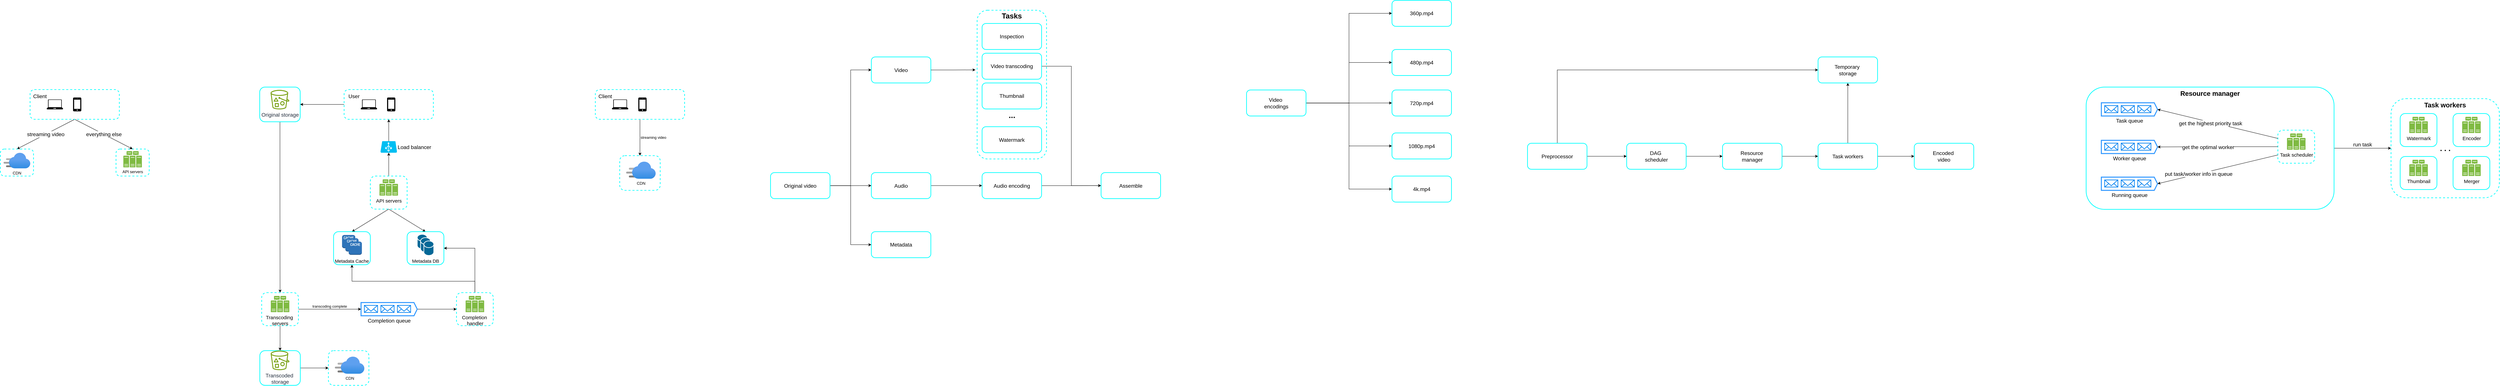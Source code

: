 <mxfile version="25.0.3">
  <diagram name="Page-1" id="iShj6CPr5NxjhSrO0xrF">
    <mxGraphModel dx="1194" dy="772" grid="1" gridSize="10" guides="1" tooltips="1" connect="1" arrows="1" fold="1" page="1" pageScale="1" pageWidth="827" pageHeight="1169" math="0" shadow="0">
      <root>
        <mxCell id="0" />
        <mxCell id="1" parent="0" />
        <mxCell id="FyGeb_OYtn_ZvdkcyGmn-1" value="Task workers" style="rounded=1;whiteSpace=wrap;html=1;strokeColor=#00FFFF;strokeWidth=2;verticalAlign=top;fontSize=20;fontStyle=1;dashed=1;" vertex="1" parent="1">
          <mxGeometry x="7492.38" y="377.5" width="327.62" height="300" as="geometry" />
        </mxCell>
        <mxCell id="FyGeb_OYtn_ZvdkcyGmn-2" value="run task" style="edgeStyle=orthogonalEdgeStyle;rounded=0;orthogonalLoop=1;jettySize=auto;html=1;entryX=0;entryY=0.5;entryDx=0;entryDy=0;labelPosition=center;verticalLabelPosition=top;align=center;verticalAlign=bottom;fontSize=16;" edge="1" parent="1" source="FyGeb_OYtn_ZvdkcyGmn-3" target="FyGeb_OYtn_ZvdkcyGmn-1">
          <mxGeometry x="-0.004" relative="1" as="geometry">
            <mxPoint as="offset" />
          </mxGeometry>
        </mxCell>
        <mxCell id="FyGeb_OYtn_ZvdkcyGmn-3" value="Resource manager" style="rounded=1;whiteSpace=wrap;html=1;strokeColor=#00FFFF;strokeWidth=2;labelPosition=center;verticalLabelPosition=middle;align=center;verticalAlign=top;fontSize=20;fontStyle=1" vertex="1" parent="1">
          <mxGeometry x="6570" y="342.5" width="750" height="370" as="geometry" />
        </mxCell>
        <mxCell id="FyGeb_OYtn_ZvdkcyGmn-4" value="" style="rounded=1;whiteSpace=wrap;html=1;strokeColor=#00FFFF;strokeWidth=2;dashed=1;" vertex="1" parent="1">
          <mxGeometry x="1252.51" y="1140" width="122.5" height="105" as="geometry" />
        </mxCell>
        <mxCell id="FyGeb_OYtn_ZvdkcyGmn-5" style="edgeStyle=orthogonalEdgeStyle;rounded=0;orthogonalLoop=1;jettySize=auto;html=1;entryX=0.5;entryY=0;entryDx=0;entryDy=0;" edge="1" parent="1" source="FyGeb_OYtn_ZvdkcyGmn-6" target="FyGeb_OYtn_ZvdkcyGmn-48">
          <mxGeometry relative="1" as="geometry" />
        </mxCell>
        <mxCell id="FyGeb_OYtn_ZvdkcyGmn-6" value="" style="rounded=1;whiteSpace=wrap;html=1;strokeColor=#00FFFF;strokeWidth=2;" vertex="1" parent="1">
          <mxGeometry x="1044.65" y="342.5" width="122.5" height="105" as="geometry" />
        </mxCell>
        <mxCell id="FyGeb_OYtn_ZvdkcyGmn-7" value="" style="rounded=1;whiteSpace=wrap;html=1;spacingLeft=0;spacingTop=0;strokeColor=#00FFFF;strokeWidth=2;dashed=1;fontSize=16;spacing=0;" vertex="1" parent="1">
          <mxGeometry x="610" y="530" width="100.38" height="81.75" as="geometry" />
        </mxCell>
        <mxCell id="FyGeb_OYtn_ZvdkcyGmn-8" value="streaming video" style="rounded=0;orthogonalLoop=1;jettySize=auto;html=1;entryX=0.5;entryY=0;entryDx=0;entryDy=0;exitX=0.5;exitY=1;exitDx=0;exitDy=0;fontSize=16;" edge="1" parent="1" source="FyGeb_OYtn_ZvdkcyGmn-10" target="FyGeb_OYtn_ZvdkcyGmn-14">
          <mxGeometry relative="1" as="geometry" />
        </mxCell>
        <mxCell id="FyGeb_OYtn_ZvdkcyGmn-9" value="everything else" style="rounded=0;orthogonalLoop=1;jettySize=auto;html=1;entryX=0.5;entryY=0;entryDx=0;entryDy=0;exitX=0.5;exitY=1;exitDx=0;exitDy=0;fontSize=16;" edge="1" parent="1" source="FyGeb_OYtn_ZvdkcyGmn-10" target="FyGeb_OYtn_ZvdkcyGmn-7">
          <mxGeometry relative="1" as="geometry" />
        </mxCell>
        <mxCell id="FyGeb_OYtn_ZvdkcyGmn-10" value="Client" style="rounded=1;whiteSpace=wrap;html=1;spacingLeft=-210;spacingTop=-50;strokeColor=#00FFFF;strokeWidth=2;dashed=1;fontSize=16;" vertex="1" parent="1">
          <mxGeometry x="350" y="350" width="270" height="90" as="geometry" />
        </mxCell>
        <mxCell id="FyGeb_OYtn_ZvdkcyGmn-11" value="" style="sketch=0;aspect=fixed;pointerEvents=1;shadow=0;dashed=0;html=1;strokeColor=none;labelPosition=center;verticalLabelPosition=bottom;verticalAlign=top;align=center;fillColor=#000000;shape=mxgraph.azure.laptop" vertex="1" parent="1">
          <mxGeometry x="400" y="380" width="50" height="30" as="geometry" />
        </mxCell>
        <mxCell id="FyGeb_OYtn_ZvdkcyGmn-12" value="" style="sketch=0;pointerEvents=1;shadow=0;dashed=0;html=1;strokeColor=none;fillColor=#000000;labelPosition=center;verticalLabelPosition=bottom;verticalAlign=top;outlineConnect=0;align=center;shape=mxgraph.office.devices.cell_phone_iphone_standalone;" vertex="1" parent="1">
          <mxGeometry x="480" y="374" width="25" height="42" as="geometry" />
        </mxCell>
        <mxCell id="FyGeb_OYtn_ZvdkcyGmn-13" value="" style="shape=image;html=1;verticalAlign=top;verticalLabelPosition=bottom;labelBackgroundColor=#ffffff;imageAspect=0;aspect=fixed;image=https://cdn0.iconfinder.com/data/icons/iphone-7-airpods-icons-solid-style/24/apple-tv-box-128.png" vertex="1" parent="1">
          <mxGeometry x="530" y="360" width="70" height="70" as="geometry" />
        </mxCell>
        <mxCell id="FyGeb_OYtn_ZvdkcyGmn-14" value="" style="rounded=1;whiteSpace=wrap;html=1;spacingLeft=0;spacingTop=0;strokeColor=#00FFFF;strokeWidth=2;dashed=1;fontSize=16;spacing=0;" vertex="1" parent="1">
          <mxGeometry x="260" y="530" width="100.38" height="81.75" as="geometry" />
        </mxCell>
        <mxCell id="FyGeb_OYtn_ZvdkcyGmn-15" value="CDN" style="image;aspect=fixed;html=1;points=[];align=center;fontSize=12;image=img/lib/azure2/app_services/CDN_Profiles.svg;" vertex="1" parent="1">
          <mxGeometry x="269.81" y="541.12" width="80.75" height="47.5" as="geometry" />
        </mxCell>
        <mxCell id="FyGeb_OYtn_ZvdkcyGmn-16" value="API servers" style="sketch=0;pointerEvents=1;shadow=0;dashed=0;html=1;strokeColor=none;fillColor=#505050;labelPosition=center;verticalLabelPosition=bottom;verticalAlign=top;outlineConnect=0;align=center;shape=mxgraph.office.servers.server_farm;fillColor=#7FBA42;" vertex="1" parent="1">
          <mxGeometry x="632.19" y="536.38" width="56" height="49" as="geometry" />
        </mxCell>
        <mxCell id="FyGeb_OYtn_ZvdkcyGmn-17" style="edgeStyle=orthogonalEdgeStyle;rounded=0;orthogonalLoop=1;jettySize=auto;html=1;entryX=1;entryY=0.5;entryDx=0;entryDy=0;" edge="1" parent="1" source="FyGeb_OYtn_ZvdkcyGmn-18" target="FyGeb_OYtn_ZvdkcyGmn-6">
          <mxGeometry relative="1" as="geometry" />
        </mxCell>
        <mxCell id="FyGeb_OYtn_ZvdkcyGmn-18" value="User" style="rounded=1;whiteSpace=wrap;html=1;spacingLeft=-210;spacingTop=-50;strokeColor=#00FFFF;strokeWidth=2;dashed=1;fontSize=16;" vertex="1" parent="1">
          <mxGeometry x="1300" y="350" width="270" height="90" as="geometry" />
        </mxCell>
        <mxCell id="FyGeb_OYtn_ZvdkcyGmn-19" value="" style="sketch=0;aspect=fixed;pointerEvents=1;shadow=0;dashed=0;html=1;strokeColor=none;labelPosition=center;verticalLabelPosition=bottom;verticalAlign=top;align=center;fillColor=#000000;shape=mxgraph.azure.laptop" vertex="1" parent="1">
          <mxGeometry x="1350" y="380" width="50" height="30" as="geometry" />
        </mxCell>
        <mxCell id="FyGeb_OYtn_ZvdkcyGmn-20" value="" style="sketch=0;pointerEvents=1;shadow=0;dashed=0;html=1;strokeColor=none;fillColor=#000000;labelPosition=center;verticalLabelPosition=bottom;verticalAlign=top;outlineConnect=0;align=center;shape=mxgraph.office.devices.cell_phone_iphone_standalone;" vertex="1" parent="1">
          <mxGeometry x="1430" y="374" width="25" height="42" as="geometry" />
        </mxCell>
        <mxCell id="FyGeb_OYtn_ZvdkcyGmn-21" value="" style="shape=image;html=1;verticalAlign=top;verticalLabelPosition=bottom;labelBackgroundColor=#ffffff;imageAspect=0;aspect=fixed;image=https://cdn0.iconfinder.com/data/icons/iphone-7-airpods-icons-solid-style/24/apple-tv-box-128.png" vertex="1" parent="1">
          <mxGeometry x="1480" y="360" width="70" height="70" as="geometry" />
        </mxCell>
        <mxCell id="FyGeb_OYtn_ZvdkcyGmn-22" value="Original storage" style="sketch=0;outlineConnect=0;fontColor=#232F3E;gradientColor=none;fillColor=#7AA116;strokeColor=none;dashed=0;verticalLabelPosition=bottom;verticalAlign=top;align=center;html=1;fontSize=16;fontStyle=0;aspect=fixed;pointerEvents=1;shape=mxgraph.aws4.bucket_with_objects;" vertex="1" parent="1">
          <mxGeometry x="1077.53" y="351" width="56.73" height="59" as="geometry" />
        </mxCell>
        <mxCell id="FyGeb_OYtn_ZvdkcyGmn-23" style="edgeStyle=orthogonalEdgeStyle;rounded=0;orthogonalLoop=1;jettySize=auto;html=1;entryX=0.5;entryY=0;entryDx=0;entryDy=0;startArrow=classic;startFill=1;endArrow=none;endFill=0;" edge="1" parent="1" source="FyGeb_OYtn_ZvdkcyGmn-24" target="FyGeb_OYtn_ZvdkcyGmn-28">
          <mxGeometry relative="1" as="geometry" />
        </mxCell>
        <mxCell id="FyGeb_OYtn_ZvdkcyGmn-24" value="Load balancer" style="verticalLabelPosition=middle;html=1;verticalAlign=middle;align=left;strokeColor=none;fillColor=#00BEF2;shape=mxgraph.azure.azure_load_balancer;labelPosition=right;fontSize=16;" vertex="1" parent="1">
          <mxGeometry x="1410" y="506.12" width="50" height="35" as="geometry" />
        </mxCell>
        <mxCell id="FyGeb_OYtn_ZvdkcyGmn-25" style="edgeStyle=orthogonalEdgeStyle;rounded=0;orthogonalLoop=1;jettySize=auto;html=1;entryX=0.5;entryY=0;entryDx=0;entryDy=0;entryPerimeter=0;startArrow=classic;startFill=1;endArrow=none;endFill=0;" edge="1" parent="1" source="FyGeb_OYtn_ZvdkcyGmn-18" target="FyGeb_OYtn_ZvdkcyGmn-24">
          <mxGeometry relative="1" as="geometry" />
        </mxCell>
        <mxCell id="FyGeb_OYtn_ZvdkcyGmn-26" style="rounded=0;orthogonalLoop=1;jettySize=auto;html=1;exitX=0.5;exitY=1;exitDx=0;exitDy=0;entryX=0.5;entryY=0;entryDx=0;entryDy=0;" edge="1" parent="1" source="FyGeb_OYtn_ZvdkcyGmn-28" target="FyGeb_OYtn_ZvdkcyGmn-30">
          <mxGeometry relative="1" as="geometry" />
        </mxCell>
        <mxCell id="FyGeb_OYtn_ZvdkcyGmn-27" style="rounded=0;orthogonalLoop=1;jettySize=auto;html=1;entryX=0.5;entryY=0;entryDx=0;entryDy=0;exitX=0.5;exitY=1;exitDx=0;exitDy=0;" edge="1" parent="1" source="FyGeb_OYtn_ZvdkcyGmn-28" target="FyGeb_OYtn_ZvdkcyGmn-31">
          <mxGeometry relative="1" as="geometry" />
        </mxCell>
        <mxCell id="FyGeb_OYtn_ZvdkcyGmn-28" value="" style="rounded=1;whiteSpace=wrap;html=1;strokeColor=#00FFFF;strokeWidth=2;dashed=1;" vertex="1" parent="1">
          <mxGeometry x="1379.38" y="611.75" width="111.25" height="100" as="geometry" />
        </mxCell>
        <mxCell id="FyGeb_OYtn_ZvdkcyGmn-29" value="&lt;font style=&quot;font-size: 15px;&quot;&gt;API servers&lt;/font&gt;" style="sketch=0;pointerEvents=1;shadow=0;dashed=0;html=1;strokeColor=none;fillColor=#505050;labelPosition=center;verticalLabelPosition=bottom;verticalAlign=top;outlineConnect=0;align=center;shape=mxgraph.office.servers.server_farm;fillColor=#7FBA42;" vertex="1" parent="1">
          <mxGeometry x="1407.01" y="621.75" width="56" height="49" as="geometry" />
        </mxCell>
        <mxCell id="FyGeb_OYtn_ZvdkcyGmn-30" value="Metadata Cache" style="rounded=1;whiteSpace=wrap;html=1;strokeColor=#00FFFF;strokeWidth=2;fontSize=14;verticalAlign=bottom;" vertex="1" parent="1">
          <mxGeometry x="1268.13" y="780" width="111.25" height="100" as="geometry" />
        </mxCell>
        <mxCell id="FyGeb_OYtn_ZvdkcyGmn-31" value="Metadata DB" style="rounded=1;whiteSpace=wrap;html=1;strokeColor=#00FFFF;strokeWidth=2;verticalAlign=bottom;fontSize=14;" vertex="1" parent="1">
          <mxGeometry x="1490.63" y="780" width="111.25" height="100" as="geometry" />
        </mxCell>
        <mxCell id="FyGeb_OYtn_ZvdkcyGmn-32" value="" style="outlineConnect=0;dashed=0;verticalLabelPosition=bottom;verticalAlign=top;align=center;html=1;shape=mxgraph.aws3.cache_node;fillColor=#2E73B8;gradientColor=none;" vertex="1" parent="1">
          <mxGeometry x="1293.76" y="790" width="40" height="40" as="geometry" />
        </mxCell>
        <mxCell id="FyGeb_OYtn_ZvdkcyGmn-33" value="" style="outlineConnect=0;dashed=0;verticalLabelPosition=bottom;verticalAlign=top;align=center;html=1;shape=mxgraph.aws3.cache_node;fillColor=#2E73B8;gradientColor=none;" vertex="1" parent="1">
          <mxGeometry x="1303.76" y="800" width="40" height="40" as="geometry" />
        </mxCell>
        <mxCell id="FyGeb_OYtn_ZvdkcyGmn-34" value="" style="outlineConnect=0;dashed=0;verticalLabelPosition=bottom;verticalAlign=top;align=center;html=1;shape=mxgraph.aws3.cache_node;fillColor=#2E73B8;gradientColor=none;" vertex="1" parent="1">
          <mxGeometry x="1313.76" y="810" width="40" height="40" as="geometry" />
        </mxCell>
        <mxCell id="FyGeb_OYtn_ZvdkcyGmn-35" value="" style="shape=mxgraph.cisco.storage.relational_database;html=1;pointerEvents=1;dashed=0;fillColor=#036897;strokeColor=#ffffff;strokeWidth=2;verticalLabelPosition=bottom;verticalAlign=top;align=center;outlineConnect=0;" vertex="1" parent="1">
          <mxGeometry x="1521.26" y="788" width="30" height="44" as="geometry" />
        </mxCell>
        <mxCell id="FyGeb_OYtn_ZvdkcyGmn-36" value="" style="shape=mxgraph.cisco.storage.relational_database;html=1;pointerEvents=1;dashed=0;fillColor=#036897;strokeColor=#ffffff;strokeWidth=2;verticalLabelPosition=bottom;verticalAlign=top;align=center;outlineConnect=0;" vertex="1" parent="1">
          <mxGeometry x="1531.26" y="798" width="30" height="44" as="geometry" />
        </mxCell>
        <mxCell id="FyGeb_OYtn_ZvdkcyGmn-37" value="" style="shape=mxgraph.cisco.storage.relational_database;html=1;pointerEvents=1;dashed=0;fillColor=#036897;strokeColor=#ffffff;strokeWidth=2;verticalLabelPosition=bottom;verticalAlign=top;align=center;outlineConnect=0;" vertex="1" parent="1">
          <mxGeometry x="1541.26" y="808" width="30" height="44" as="geometry" />
        </mxCell>
        <mxCell id="FyGeb_OYtn_ZvdkcyGmn-38" style="edgeStyle=orthogonalEdgeStyle;rounded=0;orthogonalLoop=1;jettySize=auto;html=1;" edge="1" parent="1" source="FyGeb_OYtn_ZvdkcyGmn-39" target="FyGeb_OYtn_ZvdkcyGmn-45">
          <mxGeometry relative="1" as="geometry" />
        </mxCell>
        <mxCell id="FyGeb_OYtn_ZvdkcyGmn-39" value="Completion queue" style="html=1;shadow=0;dashed=0;align=center;verticalAlign=top;shape=mxgraph.arrows2.arrow;dy=0;dx=10;notch=0;strokeWidth=3;strokeColor=#3399FF;labelPosition=center;verticalLabelPosition=bottom;fontSize=16;spacing=0;" vertex="1" parent="1">
          <mxGeometry x="1351.26" y="994.5" width="170" height="40" as="geometry" />
        </mxCell>
        <mxCell id="FyGeb_OYtn_ZvdkcyGmn-40" value="" style="html=1;verticalLabelPosition=bottom;align=center;labelBackgroundColor=#ffffff;verticalAlign=top;strokeWidth=2;strokeColor=#0080F0;shadow=0;dashed=0;shape=mxgraph.ios7.icons.mail;" vertex="1" parent="1">
          <mxGeometry x="1361.26" y="1003" width="40" height="21.5" as="geometry" />
        </mxCell>
        <mxCell id="FyGeb_OYtn_ZvdkcyGmn-41" value="" style="html=1;verticalLabelPosition=bottom;align=center;labelBackgroundColor=#ffffff;verticalAlign=top;strokeWidth=2;strokeColor=#0080F0;shadow=0;dashed=0;shape=mxgraph.ios7.icons.mail;" vertex="1" parent="1">
          <mxGeometry x="1461.26" y="1003" width="40" height="21.5" as="geometry" />
        </mxCell>
        <mxCell id="FyGeb_OYtn_ZvdkcyGmn-42" value="" style="html=1;verticalLabelPosition=bottom;align=center;labelBackgroundColor=#ffffff;verticalAlign=top;strokeWidth=2;strokeColor=#0080F0;shadow=0;dashed=0;shape=mxgraph.ios7.icons.mail;" vertex="1" parent="1">
          <mxGeometry x="1411.26" y="1003" width="40" height="21.5" as="geometry" />
        </mxCell>
        <mxCell id="FyGeb_OYtn_ZvdkcyGmn-43" style="edgeStyle=orthogonalEdgeStyle;rounded=0;orthogonalLoop=1;jettySize=auto;html=1;entryX=1;entryY=0.5;entryDx=0;entryDy=0;" edge="1" parent="1" source="FyGeb_OYtn_ZvdkcyGmn-45" target="FyGeb_OYtn_ZvdkcyGmn-31">
          <mxGeometry relative="1" as="geometry">
            <Array as="points">
              <mxPoint x="1696" y="830" />
            </Array>
          </mxGeometry>
        </mxCell>
        <mxCell id="FyGeb_OYtn_ZvdkcyGmn-44" style="edgeStyle=orthogonalEdgeStyle;rounded=0;orthogonalLoop=1;jettySize=auto;html=1;entryX=0.5;entryY=1;entryDx=0;entryDy=0;" edge="1" parent="1" source="FyGeb_OYtn_ZvdkcyGmn-45" target="FyGeb_OYtn_ZvdkcyGmn-30">
          <mxGeometry relative="1" as="geometry">
            <Array as="points">
              <mxPoint x="1696" y="930" />
              <mxPoint x="1324" y="930" />
            </Array>
          </mxGeometry>
        </mxCell>
        <mxCell id="FyGeb_OYtn_ZvdkcyGmn-45" value="" style="rounded=1;whiteSpace=wrap;html=1;strokeColor=#00FFFF;strokeWidth=2;dashed=1;" vertex="1" parent="1">
          <mxGeometry x="1640" y="964.5" width="111.25" height="100" as="geometry" />
        </mxCell>
        <mxCell id="FyGeb_OYtn_ZvdkcyGmn-46" value="&lt;font style=&quot;font-size: 15px;&quot;&gt;Completion&amp;nbsp;&lt;/font&gt;&lt;div&gt;&lt;font style=&quot;font-size: 15px;&quot;&gt;handler&lt;/font&gt;&lt;/div&gt;" style="sketch=0;pointerEvents=1;shadow=0;dashed=0;html=1;strokeColor=none;fillColor=#505050;labelPosition=center;verticalLabelPosition=bottom;verticalAlign=top;outlineConnect=0;align=center;shape=mxgraph.office.servers.server_farm;fillColor=#7FBA42;" vertex="1" parent="1">
          <mxGeometry x="1667.63" y="974.5" width="56" height="49" as="geometry" />
        </mxCell>
        <mxCell id="FyGeb_OYtn_ZvdkcyGmn-47" style="edgeStyle=orthogonalEdgeStyle;rounded=0;orthogonalLoop=1;jettySize=auto;html=1;entryX=0.5;entryY=0;entryDx=0;entryDy=0;" edge="1" parent="1" source="FyGeb_OYtn_ZvdkcyGmn-48" target="FyGeb_OYtn_ZvdkcyGmn-52">
          <mxGeometry relative="1" as="geometry" />
        </mxCell>
        <mxCell id="FyGeb_OYtn_ZvdkcyGmn-48" value="" style="rounded=1;whiteSpace=wrap;html=1;strokeColor=#00FFFF;strokeWidth=2;dashed=1;" vertex="1" parent="1">
          <mxGeometry x="1050.63" y="964.5" width="111.25" height="100" as="geometry" />
        </mxCell>
        <mxCell id="FyGeb_OYtn_ZvdkcyGmn-49" value="&lt;font style=&quot;font-size: 15px;&quot;&gt;Transcoding&amp;nbsp;&lt;/font&gt;&lt;div&gt;&lt;font style=&quot;font-size: 15px;&quot;&gt;servers&lt;/font&gt;&lt;/div&gt;" style="sketch=0;pointerEvents=1;shadow=0;dashed=0;html=1;strokeColor=none;fillColor=#505050;labelPosition=center;verticalLabelPosition=bottom;verticalAlign=top;outlineConnect=0;align=center;shape=mxgraph.office.servers.server_farm;fillColor=#7FBA42;" vertex="1" parent="1">
          <mxGeometry x="1078.26" y="974.5" width="56" height="49" as="geometry" />
        </mxCell>
        <mxCell id="FyGeb_OYtn_ZvdkcyGmn-50" value="transcoding complete" style="edgeStyle=orthogonalEdgeStyle;rounded=0;orthogonalLoop=1;jettySize=auto;html=1;entryX=0;entryY=0.5;entryDx=0;entryDy=0;entryPerimeter=0;verticalAlign=bottom;labelPosition=center;verticalLabelPosition=top;align=center;" edge="1" parent="1" source="FyGeb_OYtn_ZvdkcyGmn-48" target="FyGeb_OYtn_ZvdkcyGmn-39">
          <mxGeometry relative="1" as="geometry" />
        </mxCell>
        <mxCell id="FyGeb_OYtn_ZvdkcyGmn-51" style="edgeStyle=orthogonalEdgeStyle;rounded=0;orthogonalLoop=1;jettySize=auto;html=1;entryX=0;entryY=0.5;entryDx=0;entryDy=0;" edge="1" parent="1" source="FyGeb_OYtn_ZvdkcyGmn-52" target="FyGeb_OYtn_ZvdkcyGmn-4">
          <mxGeometry relative="1" as="geometry" />
        </mxCell>
        <mxCell id="FyGeb_OYtn_ZvdkcyGmn-52" value="" style="rounded=1;whiteSpace=wrap;html=1;strokeColor=#00FFFF;strokeWidth=2;" vertex="1" parent="1">
          <mxGeometry x="1045.01" y="1140" width="122.5" height="105" as="geometry" />
        </mxCell>
        <mxCell id="FyGeb_OYtn_ZvdkcyGmn-53" value="Transcoded&amp;nbsp;&lt;div&gt;storage&lt;/div&gt;" style="sketch=0;outlineConnect=0;fontColor=#232F3E;gradientColor=none;fillColor=#7AA116;strokeColor=none;dashed=0;verticalLabelPosition=bottom;verticalAlign=top;align=center;html=1;fontSize=16;fontStyle=0;aspect=fixed;pointerEvents=1;shape=mxgraph.aws4.bucket_with_objects;" vertex="1" parent="1">
          <mxGeometry x="1077.89" y="1140" width="56.73" height="59" as="geometry" />
        </mxCell>
        <mxCell id="FyGeb_OYtn_ZvdkcyGmn-54" value="CDN" style="image;aspect=fixed;html=1;points=[];align=center;fontSize=12;image=img/lib/azure2/app_services/CDN_Profiles.svg;" vertex="1" parent="1">
          <mxGeometry x="1272.01" y="1157.75" width="89.25" height="52.5" as="geometry" />
        </mxCell>
        <mxCell id="FyGeb_OYtn_ZvdkcyGmn-55" value="streaming video" style="edgeStyle=orthogonalEdgeStyle;rounded=0;orthogonalLoop=1;jettySize=auto;html=1;entryX=0.5;entryY=0;entryDx=0;entryDy=0;labelPosition=right;verticalLabelPosition=middle;align=left;verticalAlign=middle;" edge="1" parent="1" source="FyGeb_OYtn_ZvdkcyGmn-56" target="FyGeb_OYtn_ZvdkcyGmn-60">
          <mxGeometry relative="1" as="geometry" />
        </mxCell>
        <mxCell id="FyGeb_OYtn_ZvdkcyGmn-56" value="Client" style="rounded=1;whiteSpace=wrap;html=1;spacingLeft=-210;spacingTop=-50;strokeColor=#00FFFF;strokeWidth=2;dashed=1;fontSize=16;" vertex="1" parent="1">
          <mxGeometry x="2060" y="350" width="270" height="90" as="geometry" />
        </mxCell>
        <mxCell id="FyGeb_OYtn_ZvdkcyGmn-57" value="" style="sketch=0;aspect=fixed;pointerEvents=1;shadow=0;dashed=0;html=1;strokeColor=none;labelPosition=center;verticalLabelPosition=bottom;verticalAlign=top;align=center;fillColor=#000000;shape=mxgraph.azure.laptop" vertex="1" parent="1">
          <mxGeometry x="2110" y="380" width="50" height="30" as="geometry" />
        </mxCell>
        <mxCell id="FyGeb_OYtn_ZvdkcyGmn-58" value="" style="sketch=0;pointerEvents=1;shadow=0;dashed=0;html=1;strokeColor=none;fillColor=#000000;labelPosition=center;verticalLabelPosition=bottom;verticalAlign=top;outlineConnect=0;align=center;shape=mxgraph.office.devices.cell_phone_iphone_standalone;" vertex="1" parent="1">
          <mxGeometry x="2190" y="374" width="25" height="42" as="geometry" />
        </mxCell>
        <mxCell id="FyGeb_OYtn_ZvdkcyGmn-59" value="" style="shape=image;html=1;verticalAlign=top;verticalLabelPosition=bottom;labelBackgroundColor=#ffffff;imageAspect=0;aspect=fixed;image=https://cdn0.iconfinder.com/data/icons/iphone-7-airpods-icons-solid-style/24/apple-tv-box-128.png" vertex="1" parent="1">
          <mxGeometry x="2240" y="360" width="70" height="70" as="geometry" />
        </mxCell>
        <mxCell id="FyGeb_OYtn_ZvdkcyGmn-60" value="" style="rounded=1;whiteSpace=wrap;html=1;strokeColor=#00FFFF;strokeWidth=2;dashed=1;" vertex="1" parent="1">
          <mxGeometry x="2133.75" y="550" width="122.5" height="105" as="geometry" />
        </mxCell>
        <mxCell id="FyGeb_OYtn_ZvdkcyGmn-61" value="CDN" style="image;aspect=fixed;html=1;points=[];align=center;fontSize=12;image=img/lib/azure2/app_services/CDN_Profiles.svg;" vertex="1" parent="1">
          <mxGeometry x="2153.25" y="567.75" width="89.25" height="52.5" as="geometry" />
        </mxCell>
        <mxCell id="FyGeb_OYtn_ZvdkcyGmn-62" style="edgeStyle=orthogonalEdgeStyle;rounded=0;orthogonalLoop=1;jettySize=auto;html=1;entryX=0;entryY=0.5;entryDx=0;entryDy=0;" edge="1" parent="1" source="FyGeb_OYtn_ZvdkcyGmn-65" target="FyGeb_OYtn_ZvdkcyGmn-67">
          <mxGeometry relative="1" as="geometry" />
        </mxCell>
        <mxCell id="FyGeb_OYtn_ZvdkcyGmn-63" style="edgeStyle=orthogonalEdgeStyle;rounded=0;orthogonalLoop=1;jettySize=auto;html=1;entryX=0;entryY=0.5;entryDx=0;entryDy=0;" edge="1" parent="1" source="FyGeb_OYtn_ZvdkcyGmn-65" target="FyGeb_OYtn_ZvdkcyGmn-68">
          <mxGeometry relative="1" as="geometry" />
        </mxCell>
        <mxCell id="FyGeb_OYtn_ZvdkcyGmn-64" style="edgeStyle=orthogonalEdgeStyle;rounded=0;orthogonalLoop=1;jettySize=auto;html=1;entryX=0;entryY=0.5;entryDx=0;entryDy=0;" edge="1" parent="1" source="FyGeb_OYtn_ZvdkcyGmn-65" target="FyGeb_OYtn_ZvdkcyGmn-69">
          <mxGeometry relative="1" as="geometry" />
        </mxCell>
        <mxCell id="FyGeb_OYtn_ZvdkcyGmn-65" value="Original video" style="rounded=1;whiteSpace=wrap;html=1;spacingLeft=0;spacingTop=0;strokeColor=#00FFFF;strokeWidth=2;fontSize=16;spacing=0;" vertex="1" parent="1">
          <mxGeometry x="2590" y="601.25" width="180" height="78.75" as="geometry" />
        </mxCell>
        <mxCell id="FyGeb_OYtn_ZvdkcyGmn-66" style="edgeStyle=orthogonalEdgeStyle;rounded=0;orthogonalLoop=1;jettySize=auto;html=1;" edge="1" parent="1" source="FyGeb_OYtn_ZvdkcyGmn-67" target="FyGeb_OYtn_ZvdkcyGmn-71">
          <mxGeometry relative="1" as="geometry" />
        </mxCell>
        <mxCell id="FyGeb_OYtn_ZvdkcyGmn-67" value="Audio" style="rounded=1;whiteSpace=wrap;html=1;spacingLeft=0;spacingTop=0;strokeColor=#00FFFF;strokeWidth=2;fontSize=16;spacing=0;" vertex="1" parent="1">
          <mxGeometry x="2895" y="601.25" width="180" height="78.75" as="geometry" />
        </mxCell>
        <mxCell id="FyGeb_OYtn_ZvdkcyGmn-68" value="Video" style="rounded=1;whiteSpace=wrap;html=1;spacingLeft=0;spacingTop=0;strokeColor=#00FFFF;strokeWidth=2;fontSize=16;spacing=0;" vertex="1" parent="1">
          <mxGeometry x="2895" y="251.25" width="180" height="78.75" as="geometry" />
        </mxCell>
        <mxCell id="FyGeb_OYtn_ZvdkcyGmn-69" value="Metadata" style="rounded=1;whiteSpace=wrap;html=1;spacingLeft=0;spacingTop=0;strokeColor=#00FFFF;strokeWidth=2;fontSize=16;spacing=0;" vertex="1" parent="1">
          <mxGeometry x="2895" y="780" width="180" height="78.75" as="geometry" />
        </mxCell>
        <mxCell id="FyGeb_OYtn_ZvdkcyGmn-70" style="edgeStyle=orthogonalEdgeStyle;rounded=0;orthogonalLoop=1;jettySize=auto;html=1;entryX=0;entryY=0.5;entryDx=0;entryDy=0;" edge="1" parent="1" source="FyGeb_OYtn_ZvdkcyGmn-71" target="FyGeb_OYtn_ZvdkcyGmn-80">
          <mxGeometry relative="1" as="geometry" />
        </mxCell>
        <mxCell id="FyGeb_OYtn_ZvdkcyGmn-71" value="Audio encoding" style="rounded=1;whiteSpace=wrap;html=1;spacingLeft=0;spacingTop=0;strokeColor=#00FFFF;strokeWidth=2;fontSize=16;spacing=0;" vertex="1" parent="1">
          <mxGeometry x="3230" y="601.25" width="180" height="78.75" as="geometry" />
        </mxCell>
        <mxCell id="FyGeb_OYtn_ZvdkcyGmn-72" value="Tasks" style="rounded=1;whiteSpace=wrap;html=1;spacingLeft=0;spacingTop=0;strokeColor=#00FFFF;strokeWidth=2;fontSize=22;spacing=0;verticalAlign=top;fontStyle=1;dashed=1;" vertex="1" parent="1">
          <mxGeometry x="3215" y="110" width="210" height="450" as="geometry" />
        </mxCell>
        <mxCell id="FyGeb_OYtn_ZvdkcyGmn-73" value="Inspection" style="rounded=1;whiteSpace=wrap;html=1;spacingLeft=0;spacingTop=0;strokeColor=#00FFFF;strokeWidth=2;fontSize=16;spacing=0;" vertex="1" parent="1">
          <mxGeometry x="3230" y="150" width="180" height="78.75" as="geometry" />
        </mxCell>
        <mxCell id="FyGeb_OYtn_ZvdkcyGmn-74" value="Thumbnail" style="rounded=1;whiteSpace=wrap;html=1;spacingLeft=0;spacingTop=0;strokeColor=#00FFFF;strokeWidth=2;fontSize=16;spacing=0;" vertex="1" parent="1">
          <mxGeometry x="3230" y="330" width="180" height="78.75" as="geometry" />
        </mxCell>
        <mxCell id="FyGeb_OYtn_ZvdkcyGmn-75" style="edgeStyle=orthogonalEdgeStyle;rounded=0;orthogonalLoop=1;jettySize=auto;html=1;entryX=0;entryY=0.5;entryDx=0;entryDy=0;" edge="1" parent="1" source="FyGeb_OYtn_ZvdkcyGmn-76" target="FyGeb_OYtn_ZvdkcyGmn-80">
          <mxGeometry relative="1" as="geometry" />
        </mxCell>
        <mxCell id="FyGeb_OYtn_ZvdkcyGmn-76" value="Video transcoding" style="rounded=1;whiteSpace=wrap;html=1;spacingLeft=0;spacingTop=0;strokeColor=#00FFFF;strokeWidth=2;fontSize=16;spacing=0;" vertex="1" parent="1">
          <mxGeometry x="3230" y="240" width="180" height="78.75" as="geometry" />
        </mxCell>
        <mxCell id="FyGeb_OYtn_ZvdkcyGmn-77" value="Watermark" style="rounded=1;whiteSpace=wrap;html=1;spacingLeft=0;spacingTop=0;strokeColor=#00FFFF;strokeWidth=2;fontSize=16;spacing=0;" vertex="1" parent="1">
          <mxGeometry x="3230" y="462.37" width="180" height="78.75" as="geometry" />
        </mxCell>
        <mxCell id="FyGeb_OYtn_ZvdkcyGmn-78" value="..." style="text;html=1;align=center;verticalAlign=middle;resizable=0;points=[];autosize=1;strokeColor=none;fillColor=none;fontSize=24;fontStyle=1" vertex="1" parent="1">
          <mxGeometry x="3300" y="407.5" width="40" height="40" as="geometry" />
        </mxCell>
        <mxCell id="FyGeb_OYtn_ZvdkcyGmn-79" style="edgeStyle=orthogonalEdgeStyle;rounded=0;orthogonalLoop=1;jettySize=auto;html=1;entryX=-0.024;entryY=0.401;entryDx=0;entryDy=0;entryPerimeter=0;" edge="1" parent="1" source="FyGeb_OYtn_ZvdkcyGmn-68" target="FyGeb_OYtn_ZvdkcyGmn-72">
          <mxGeometry relative="1" as="geometry" />
        </mxCell>
        <mxCell id="FyGeb_OYtn_ZvdkcyGmn-80" value="Assemble" style="rounded=1;whiteSpace=wrap;html=1;spacingLeft=0;spacingTop=0;strokeColor=#00FFFF;strokeWidth=2;fontSize=16;spacing=0;" vertex="1" parent="1">
          <mxGeometry x="3590" y="601.25" width="180" height="78.75" as="geometry" />
        </mxCell>
        <mxCell id="FyGeb_OYtn_ZvdkcyGmn-81" style="edgeStyle=orthogonalEdgeStyle;rounded=0;orthogonalLoop=1;jettySize=auto;html=1;entryX=0;entryY=0.5;entryDx=0;entryDy=0;" edge="1" parent="1" source="FyGeb_OYtn_ZvdkcyGmn-86" target="FyGeb_OYtn_ZvdkcyGmn-87">
          <mxGeometry relative="1" as="geometry" />
        </mxCell>
        <mxCell id="FyGeb_OYtn_ZvdkcyGmn-82" style="edgeStyle=orthogonalEdgeStyle;rounded=0;orthogonalLoop=1;jettySize=auto;html=1;entryX=0;entryY=0.5;entryDx=0;entryDy=0;" edge="1" parent="1" source="FyGeb_OYtn_ZvdkcyGmn-86" target="FyGeb_OYtn_ZvdkcyGmn-88">
          <mxGeometry relative="1" as="geometry" />
        </mxCell>
        <mxCell id="FyGeb_OYtn_ZvdkcyGmn-83" style="edgeStyle=orthogonalEdgeStyle;rounded=0;orthogonalLoop=1;jettySize=auto;html=1;entryX=0;entryY=0.5;entryDx=0;entryDy=0;" edge="1" parent="1" source="FyGeb_OYtn_ZvdkcyGmn-86" target="FyGeb_OYtn_ZvdkcyGmn-89">
          <mxGeometry relative="1" as="geometry" />
        </mxCell>
        <mxCell id="FyGeb_OYtn_ZvdkcyGmn-84" style="edgeStyle=orthogonalEdgeStyle;rounded=0;orthogonalLoop=1;jettySize=auto;html=1;entryX=0;entryY=0.5;entryDx=0;entryDy=0;" edge="1" parent="1" source="FyGeb_OYtn_ZvdkcyGmn-86" target="FyGeb_OYtn_ZvdkcyGmn-90">
          <mxGeometry relative="1" as="geometry" />
        </mxCell>
        <mxCell id="FyGeb_OYtn_ZvdkcyGmn-85" style="edgeStyle=orthogonalEdgeStyle;rounded=0;orthogonalLoop=1;jettySize=auto;html=1;entryX=0;entryY=0.5;entryDx=0;entryDy=0;" edge="1" parent="1" source="FyGeb_OYtn_ZvdkcyGmn-86" target="FyGeb_OYtn_ZvdkcyGmn-91">
          <mxGeometry relative="1" as="geometry" />
        </mxCell>
        <mxCell id="FyGeb_OYtn_ZvdkcyGmn-86" value="Video&amp;nbsp;&lt;div&gt;encodings&lt;/div&gt;" style="rounded=1;whiteSpace=wrap;html=1;spacingLeft=0;spacingTop=0;strokeColor=#00FFFF;strokeWidth=2;fontSize=16;spacing=0;" vertex="1" parent="1">
          <mxGeometry x="4030" y="351.25" width="180" height="78.75" as="geometry" />
        </mxCell>
        <mxCell id="FyGeb_OYtn_ZvdkcyGmn-87" value="720p.mp4" style="rounded=1;whiteSpace=wrap;html=1;spacingLeft=0;spacingTop=0;strokeColor=#00FFFF;strokeWidth=2;fontSize=16;spacing=0;" vertex="1" parent="1">
          <mxGeometry x="4470" y="351.25" width="180" height="78.75" as="geometry" />
        </mxCell>
        <mxCell id="FyGeb_OYtn_ZvdkcyGmn-88" value="480p.mp4" style="rounded=1;whiteSpace=wrap;html=1;spacingLeft=0;spacingTop=0;strokeColor=#00FFFF;strokeWidth=2;fontSize=16;spacing=0;" vertex="1" parent="1">
          <mxGeometry x="4470" y="228.75" width="180" height="78.75" as="geometry" />
        </mxCell>
        <mxCell id="FyGeb_OYtn_ZvdkcyGmn-89" value="360p.mp4" style="rounded=1;whiteSpace=wrap;html=1;spacingLeft=0;spacingTop=0;strokeColor=#00FFFF;strokeWidth=2;fontSize=16;spacing=0;" vertex="1" parent="1">
          <mxGeometry x="4470" y="80" width="180" height="78.75" as="geometry" />
        </mxCell>
        <mxCell id="FyGeb_OYtn_ZvdkcyGmn-90" value="1080p.mp4" style="rounded=1;whiteSpace=wrap;html=1;spacingLeft=0;spacingTop=0;strokeColor=#00FFFF;strokeWidth=2;fontSize=16;spacing=0;" vertex="1" parent="1">
          <mxGeometry x="4470" y="481.25" width="180" height="78.75" as="geometry" />
        </mxCell>
        <mxCell id="FyGeb_OYtn_ZvdkcyGmn-91" value="4k.mp4" style="rounded=1;whiteSpace=wrap;html=1;spacingLeft=0;spacingTop=0;strokeColor=#00FFFF;strokeWidth=2;fontSize=16;spacing=0;" vertex="1" parent="1">
          <mxGeometry x="4470" y="611.75" width="180" height="78.75" as="geometry" />
        </mxCell>
        <mxCell id="FyGeb_OYtn_ZvdkcyGmn-92" style="edgeStyle=orthogonalEdgeStyle;rounded=0;orthogonalLoop=1;jettySize=auto;html=1;entryX=0;entryY=0.5;entryDx=0;entryDy=0;" edge="1" parent="1" source="FyGeb_OYtn_ZvdkcyGmn-94" target="FyGeb_OYtn_ZvdkcyGmn-96">
          <mxGeometry relative="1" as="geometry" />
        </mxCell>
        <mxCell id="FyGeb_OYtn_ZvdkcyGmn-93" style="edgeStyle=orthogonalEdgeStyle;rounded=0;orthogonalLoop=1;jettySize=auto;html=1;entryX=0;entryY=0.5;entryDx=0;entryDy=0;" edge="1" parent="1" source="FyGeb_OYtn_ZvdkcyGmn-94" target="FyGeb_OYtn_ZvdkcyGmn-103">
          <mxGeometry relative="1" as="geometry">
            <Array as="points">
              <mxPoint x="4970" y="290" />
            </Array>
          </mxGeometry>
        </mxCell>
        <mxCell id="FyGeb_OYtn_ZvdkcyGmn-94" value="Preprocessor" style="rounded=1;whiteSpace=wrap;html=1;spacingLeft=0;spacingTop=0;strokeColor=#00FFFF;strokeWidth=2;fontSize=16;spacing=0;" vertex="1" parent="1">
          <mxGeometry x="4880" y="512.5" width="180" height="78.75" as="geometry" />
        </mxCell>
        <mxCell id="FyGeb_OYtn_ZvdkcyGmn-95" style="edgeStyle=orthogonalEdgeStyle;rounded=0;orthogonalLoop=1;jettySize=auto;html=1;entryX=0;entryY=0.5;entryDx=0;entryDy=0;" edge="1" parent="1" source="FyGeb_OYtn_ZvdkcyGmn-96" target="FyGeb_OYtn_ZvdkcyGmn-98">
          <mxGeometry relative="1" as="geometry" />
        </mxCell>
        <mxCell id="FyGeb_OYtn_ZvdkcyGmn-96" value="DAG&amp;nbsp;&lt;div&gt;scheduler&lt;/div&gt;" style="rounded=1;whiteSpace=wrap;html=1;spacingLeft=0;spacingTop=0;strokeColor=#00FFFF;strokeWidth=2;fontSize=16;spacing=0;" vertex="1" parent="1">
          <mxGeometry x="5180" y="512.5" width="180" height="78.75" as="geometry" />
        </mxCell>
        <mxCell id="FyGeb_OYtn_ZvdkcyGmn-97" style="edgeStyle=orthogonalEdgeStyle;rounded=0;orthogonalLoop=1;jettySize=auto;html=1;entryX=0;entryY=0.5;entryDx=0;entryDy=0;" edge="1" parent="1" source="FyGeb_OYtn_ZvdkcyGmn-98" target="FyGeb_OYtn_ZvdkcyGmn-101">
          <mxGeometry relative="1" as="geometry" />
        </mxCell>
        <mxCell id="FyGeb_OYtn_ZvdkcyGmn-98" value="Resource&lt;span style=&quot;white-space: pre;&quot;&gt;&#x9;&lt;/span&gt;&lt;div&gt;&lt;span style=&quot;white-space: pre;&quot;&gt;manager&lt;/span&gt;&lt;/div&gt;" style="rounded=1;whiteSpace=wrap;html=1;spacingLeft=0;spacingTop=0;strokeColor=#00FFFF;strokeWidth=2;fontSize=16;spacing=0;" vertex="1" parent="1">
          <mxGeometry x="5470" y="512.5" width="180" height="78.75" as="geometry" />
        </mxCell>
        <mxCell id="FyGeb_OYtn_ZvdkcyGmn-99" style="edgeStyle=orthogonalEdgeStyle;rounded=0;orthogonalLoop=1;jettySize=auto;html=1;entryX=0;entryY=0.5;entryDx=0;entryDy=0;" edge="1" parent="1" source="FyGeb_OYtn_ZvdkcyGmn-101" target="FyGeb_OYtn_ZvdkcyGmn-102">
          <mxGeometry relative="1" as="geometry" />
        </mxCell>
        <mxCell id="FyGeb_OYtn_ZvdkcyGmn-100" style="edgeStyle=orthogonalEdgeStyle;rounded=0;orthogonalLoop=1;jettySize=auto;html=1;entryX=0.5;entryY=1;entryDx=0;entryDy=0;" edge="1" parent="1" source="FyGeb_OYtn_ZvdkcyGmn-101" target="FyGeb_OYtn_ZvdkcyGmn-103">
          <mxGeometry relative="1" as="geometry" />
        </mxCell>
        <mxCell id="FyGeb_OYtn_ZvdkcyGmn-101" value="Task workers" style="rounded=1;whiteSpace=wrap;html=1;spacingLeft=0;spacingTop=0;strokeColor=#00FFFF;strokeWidth=2;fontSize=16;spacing=0;" vertex="1" parent="1">
          <mxGeometry x="5759" y="512.5" width="180" height="78.75" as="geometry" />
        </mxCell>
        <mxCell id="FyGeb_OYtn_ZvdkcyGmn-102" value="Encoded&amp;nbsp;&lt;div&gt;video&lt;/div&gt;" style="rounded=1;whiteSpace=wrap;html=1;spacingLeft=0;spacingTop=0;strokeColor=#00FFFF;strokeWidth=2;fontSize=16;spacing=0;" vertex="1" parent="1">
          <mxGeometry x="6050" y="512.5" width="180" height="78.75" as="geometry" />
        </mxCell>
        <mxCell id="FyGeb_OYtn_ZvdkcyGmn-103" value="Temporary&amp;nbsp;&lt;div&gt;storage&lt;/div&gt;" style="rounded=1;whiteSpace=wrap;html=1;spacingLeft=0;spacingTop=0;strokeColor=#00FFFF;strokeWidth=2;fontSize=16;spacing=0;" vertex="1" parent="1">
          <mxGeometry x="5759" y="251.25" width="180" height="78.75" as="geometry" />
        </mxCell>
        <mxCell id="FyGeb_OYtn_ZvdkcyGmn-104" value="Task queue" style="html=1;shadow=0;dashed=0;align=center;verticalAlign=top;shape=mxgraph.arrows2.arrow;dy=0;dx=10;notch=0;strokeWidth=3;strokeColor=#3399FF;labelPosition=center;verticalLabelPosition=bottom;fontSize=16;spacing=0;" vertex="1" parent="1">
          <mxGeometry x="6616" y="390" width="170" height="40" as="geometry" />
        </mxCell>
        <mxCell id="FyGeb_OYtn_ZvdkcyGmn-105" value="" style="html=1;verticalLabelPosition=bottom;align=center;labelBackgroundColor=#ffffff;verticalAlign=top;strokeWidth=2;strokeColor=#0080F0;shadow=0;dashed=0;shape=mxgraph.ios7.icons.mail;" vertex="1" parent="1">
          <mxGeometry x="6626" y="398.5" width="40" height="21.5" as="geometry" />
        </mxCell>
        <mxCell id="FyGeb_OYtn_ZvdkcyGmn-106" value="" style="html=1;verticalLabelPosition=bottom;align=center;labelBackgroundColor=#ffffff;verticalAlign=top;strokeWidth=2;strokeColor=#0080F0;shadow=0;dashed=0;shape=mxgraph.ios7.icons.mail;" vertex="1" parent="1">
          <mxGeometry x="6726" y="398.5" width="40" height="21.5" as="geometry" />
        </mxCell>
        <mxCell id="FyGeb_OYtn_ZvdkcyGmn-107" value="" style="html=1;verticalLabelPosition=bottom;align=center;labelBackgroundColor=#ffffff;verticalAlign=top;strokeWidth=2;strokeColor=#0080F0;shadow=0;dashed=0;shape=mxgraph.ios7.icons.mail;" vertex="1" parent="1">
          <mxGeometry x="6676" y="398.5" width="40" height="21.5" as="geometry" />
        </mxCell>
        <mxCell id="FyGeb_OYtn_ZvdkcyGmn-108" value="Worker queue" style="html=1;shadow=0;dashed=0;align=center;verticalAlign=top;shape=mxgraph.arrows2.arrow;dy=0;dx=10;notch=0;strokeWidth=3;strokeColor=#3399FF;labelPosition=center;verticalLabelPosition=bottom;fontSize=16;spacing=0;" vertex="1" parent="1">
          <mxGeometry x="6616" y="503.62" width="170" height="40" as="geometry" />
        </mxCell>
        <mxCell id="FyGeb_OYtn_ZvdkcyGmn-109" value="" style="html=1;verticalLabelPosition=bottom;align=center;labelBackgroundColor=#ffffff;verticalAlign=top;strokeWidth=2;strokeColor=#0080F0;shadow=0;dashed=0;shape=mxgraph.ios7.icons.mail;" vertex="1" parent="1">
          <mxGeometry x="6626" y="512.12" width="40" height="21.5" as="geometry" />
        </mxCell>
        <mxCell id="FyGeb_OYtn_ZvdkcyGmn-110" value="" style="html=1;verticalLabelPosition=bottom;align=center;labelBackgroundColor=#ffffff;verticalAlign=top;strokeWidth=2;strokeColor=#0080F0;shadow=0;dashed=0;shape=mxgraph.ios7.icons.mail;" vertex="1" parent="1">
          <mxGeometry x="6726" y="512.12" width="40" height="21.5" as="geometry" />
        </mxCell>
        <mxCell id="FyGeb_OYtn_ZvdkcyGmn-111" value="" style="html=1;verticalLabelPosition=bottom;align=center;labelBackgroundColor=#ffffff;verticalAlign=top;strokeWidth=2;strokeColor=#0080F0;shadow=0;dashed=0;shape=mxgraph.ios7.icons.mail;" vertex="1" parent="1">
          <mxGeometry x="6676" y="512.12" width="40" height="21.5" as="geometry" />
        </mxCell>
        <mxCell id="FyGeb_OYtn_ZvdkcyGmn-112" value="Running queue" style="html=1;shadow=0;dashed=0;align=center;verticalAlign=top;shape=mxgraph.arrows2.arrow;dy=0;dx=10;notch=0;strokeWidth=3;strokeColor=#3399FF;labelPosition=center;verticalLabelPosition=bottom;fontSize=16;spacing=0;" vertex="1" parent="1">
          <mxGeometry x="6616" y="615" width="170" height="40" as="geometry" />
        </mxCell>
        <mxCell id="FyGeb_OYtn_ZvdkcyGmn-113" value="" style="html=1;verticalLabelPosition=bottom;align=center;labelBackgroundColor=#ffffff;verticalAlign=top;strokeWidth=2;strokeColor=#0080F0;shadow=0;dashed=0;shape=mxgraph.ios7.icons.mail;" vertex="1" parent="1">
          <mxGeometry x="6626" y="623.5" width="40" height="21.5" as="geometry" />
        </mxCell>
        <mxCell id="FyGeb_OYtn_ZvdkcyGmn-114" value="" style="html=1;verticalLabelPosition=bottom;align=center;labelBackgroundColor=#ffffff;verticalAlign=top;strokeWidth=2;strokeColor=#0080F0;shadow=0;dashed=0;shape=mxgraph.ios7.icons.mail;" vertex="1" parent="1">
          <mxGeometry x="6726" y="623.5" width="40" height="21.5" as="geometry" />
        </mxCell>
        <mxCell id="FyGeb_OYtn_ZvdkcyGmn-115" value="" style="html=1;verticalLabelPosition=bottom;align=center;labelBackgroundColor=#ffffff;verticalAlign=top;strokeWidth=2;strokeColor=#0080F0;shadow=0;dashed=0;shape=mxgraph.ios7.icons.mail;" vertex="1" parent="1">
          <mxGeometry x="6676" y="623.5" width="40" height="21.5" as="geometry" />
        </mxCell>
        <mxCell id="FyGeb_OYtn_ZvdkcyGmn-116" value="" style="rounded=1;whiteSpace=wrap;html=1;strokeColor=#00FFFF;strokeWidth=2;dashed=1;" vertex="1" parent="1">
          <mxGeometry x="7150" y="472.87" width="111.25" height="100" as="geometry" />
        </mxCell>
        <mxCell id="FyGeb_OYtn_ZvdkcyGmn-117" value="&lt;span style=&quot;font-size: 15px;&quot;&gt;Task scheduler&lt;/span&gt;" style="sketch=0;pointerEvents=1;shadow=0;dashed=0;html=1;strokeColor=none;fillColor=#505050;labelPosition=center;verticalLabelPosition=bottom;verticalAlign=top;outlineConnect=0;align=center;shape=mxgraph.office.servers.server_farm;fillColor=#7FBA42;" vertex="1" parent="1">
          <mxGeometry x="7177.63" y="482.87" width="56" height="49" as="geometry" />
        </mxCell>
        <mxCell id="FyGeb_OYtn_ZvdkcyGmn-118" style="rounded=0;orthogonalLoop=1;jettySize=auto;html=1;exitX=0;exitY=0.25;exitDx=0;exitDy=0;entryX=1;entryY=0.5;entryDx=0;entryDy=0;entryPerimeter=0;" edge="1" parent="1" source="FyGeb_OYtn_ZvdkcyGmn-116" target="FyGeb_OYtn_ZvdkcyGmn-104">
          <mxGeometry relative="1" as="geometry" />
        </mxCell>
        <mxCell id="FyGeb_OYtn_ZvdkcyGmn-119" value="get the highest priority task" style="edgeLabel;html=1;align=center;verticalAlign=middle;resizable=0;points=[];fontSize=16;" vertex="1" connectable="0" parent="FyGeb_OYtn_ZvdkcyGmn-118">
          <mxGeometry x="0.119" y="3" relative="1" as="geometry">
            <mxPoint as="offset" />
          </mxGeometry>
        </mxCell>
        <mxCell id="FyGeb_OYtn_ZvdkcyGmn-120" style="edgeStyle=orthogonalEdgeStyle;rounded=0;orthogonalLoop=1;jettySize=auto;html=1;entryX=1;entryY=0.5;entryDx=0;entryDy=0;entryPerimeter=0;" edge="1" parent="1" source="FyGeb_OYtn_ZvdkcyGmn-116" target="FyGeb_OYtn_ZvdkcyGmn-108">
          <mxGeometry relative="1" as="geometry" />
        </mxCell>
        <mxCell id="FyGeb_OYtn_ZvdkcyGmn-121" value="get the optimal worker" style="edgeLabel;html=1;align=center;verticalAlign=middle;resizable=0;points=[];fontSize=16;" vertex="1" connectable="0" parent="FyGeb_OYtn_ZvdkcyGmn-120">
          <mxGeometry x="0.161" relative="1" as="geometry">
            <mxPoint as="offset" />
          </mxGeometry>
        </mxCell>
        <mxCell id="FyGeb_OYtn_ZvdkcyGmn-122" style="rounded=0;orthogonalLoop=1;jettySize=auto;html=1;exitX=0;exitY=0.75;exitDx=0;exitDy=0;entryX=1;entryY=0.5;entryDx=0;entryDy=0;entryPerimeter=0;" edge="1" parent="1" source="FyGeb_OYtn_ZvdkcyGmn-116" target="FyGeb_OYtn_ZvdkcyGmn-112">
          <mxGeometry relative="1" as="geometry" />
        </mxCell>
        <mxCell id="FyGeb_OYtn_ZvdkcyGmn-123" value="put task/worker info in queue" style="edgeLabel;html=1;align=center;verticalAlign=middle;resizable=0;points=[];fontSize=16;" vertex="1" connectable="0" parent="FyGeb_OYtn_ZvdkcyGmn-122">
          <mxGeometry x="0.316" y="-1" relative="1" as="geometry">
            <mxPoint as="offset" />
          </mxGeometry>
        </mxCell>
        <mxCell id="FyGeb_OYtn_ZvdkcyGmn-124" value="" style="rounded=1;whiteSpace=wrap;html=1;strokeColor=#00FFFF;strokeWidth=2;" vertex="1" parent="1">
          <mxGeometry x="7520" y="422.5" width="111.25" height="100" as="geometry" />
        </mxCell>
        <mxCell id="FyGeb_OYtn_ZvdkcyGmn-125" value="&lt;span style=&quot;font-size: 15px;&quot;&gt;Watermark&lt;/span&gt;" style="sketch=0;pointerEvents=1;shadow=0;dashed=0;html=1;strokeColor=none;fillColor=#505050;labelPosition=center;verticalLabelPosition=bottom;verticalAlign=top;outlineConnect=0;align=center;shape=mxgraph.office.servers.server_farm;fillColor=#7FBA42;" vertex="1" parent="1">
          <mxGeometry x="7547.63" y="432.5" width="56" height="49" as="geometry" />
        </mxCell>
        <mxCell id="FyGeb_OYtn_ZvdkcyGmn-126" value="" style="rounded=1;whiteSpace=wrap;html=1;strokeColor=#00FFFF;strokeWidth=2;" vertex="1" parent="1">
          <mxGeometry x="7680" y="422.5" width="111.25" height="100" as="geometry" />
        </mxCell>
        <mxCell id="FyGeb_OYtn_ZvdkcyGmn-127" value="&lt;span style=&quot;font-size: 15px;&quot;&gt;Encoder&lt;/span&gt;" style="sketch=0;pointerEvents=1;shadow=0;dashed=0;html=1;strokeColor=none;fillColor=#505050;labelPosition=center;verticalLabelPosition=bottom;verticalAlign=top;outlineConnect=0;align=center;shape=mxgraph.office.servers.server_farm;fillColor=#7FBA42;" vertex="1" parent="1">
          <mxGeometry x="7707.63" y="432.5" width="56" height="49" as="geometry" />
        </mxCell>
        <mxCell id="FyGeb_OYtn_ZvdkcyGmn-128" value="" style="rounded=1;whiteSpace=wrap;html=1;strokeColor=#00FFFF;strokeWidth=2;" vertex="1" parent="1">
          <mxGeometry x="7520" y="552.5" width="111.25" height="100" as="geometry" />
        </mxCell>
        <mxCell id="FyGeb_OYtn_ZvdkcyGmn-129" value="&lt;span style=&quot;font-size: 15px;&quot;&gt;Thumbnail&lt;/span&gt;" style="sketch=0;pointerEvents=1;shadow=0;dashed=0;html=1;strokeColor=none;fillColor=#505050;labelPosition=center;verticalLabelPosition=bottom;verticalAlign=top;outlineConnect=0;align=center;shape=mxgraph.office.servers.server_farm;fillColor=#7FBA42;" vertex="1" parent="1">
          <mxGeometry x="7547.63" y="562.5" width="56" height="49" as="geometry" />
        </mxCell>
        <mxCell id="FyGeb_OYtn_ZvdkcyGmn-130" value="" style="rounded=1;whiteSpace=wrap;html=1;strokeColor=#00FFFF;strokeWidth=2;" vertex="1" parent="1">
          <mxGeometry x="7680" y="552.5" width="111.25" height="100" as="geometry" />
        </mxCell>
        <mxCell id="FyGeb_OYtn_ZvdkcyGmn-131" value="&lt;span style=&quot;font-size: 15px;&quot;&gt;Merger&lt;/span&gt;" style="sketch=0;pointerEvents=1;shadow=0;dashed=0;html=1;strokeColor=none;fillColor=#505050;labelPosition=center;verticalLabelPosition=bottom;verticalAlign=top;outlineConnect=0;align=center;shape=mxgraph.office.servers.server_farm;fillColor=#7FBA42;" vertex="1" parent="1">
          <mxGeometry x="7707.63" y="562.5" width="56" height="49" as="geometry" />
        </mxCell>
        <mxCell id="FyGeb_OYtn_ZvdkcyGmn-132" value=". . ." style="text;html=1;align=center;verticalAlign=middle;resizable=0;points=[];autosize=1;strokeColor=none;fillColor=none;fontSize=23;fontStyle=1" vertex="1" parent="1">
          <mxGeometry x="7626.19" y="507.5" width="60" height="40" as="geometry" />
        </mxCell>
      </root>
    </mxGraphModel>
  </diagram>
</mxfile>
